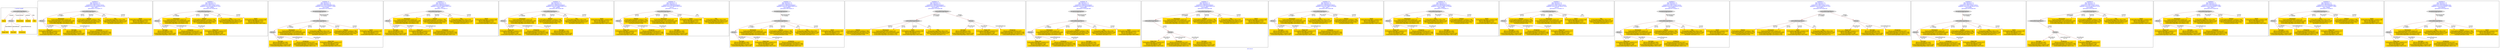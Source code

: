 digraph n0 {
fontcolor="blue"
remincross="true"
label="s01-cb.csv"
subgraph cluster_0 {
label="1-correct model"
n2[style="filled",color="white",fillcolor="lightgray",label="CulturalHeritageObject1"];
n3[shape="plaintext",style="filled",fillcolor="gold",label="Dated"];
n4[style="filled",color="white",fillcolor="lightgray",label="Person1"];
n5[shape="plaintext",style="filled",fillcolor="gold",label="Dimensions"];
n6[shape="plaintext",style="filled",fillcolor="gold",label="Medium"];
n7[shape="plaintext",style="filled",fillcolor="gold",label="Title"];
n8[shape="plaintext",style="filled",fillcolor="gold",label="Begin Date"];
n9[shape="plaintext",style="filled",fillcolor="gold",label="End Date"];
n10[shape="plaintext",style="filled",fillcolor="gold",label="Attribution"];
}
subgraph cluster_1 {
label="candidate 0\nlink coherence:1.0\nnode coherence:1.0\nconfidence:0.5061210301216524\nmapping score:0.6210879624215032\ncost:7.99977\n-precision:0.75-recall:0.75"
n12[style="filled",color="white",fillcolor="lightgray",label="CulturalHeritageObject1"];
n13[style="filled",color="white",fillcolor="lightgray",label="Person1"];
n14[shape="plaintext",style="filled",fillcolor="gold",label="Begin Date\n[CulturalHeritageObject,created,0.357]\n[Person,dateOfDeath,0.314]\n[Person,dateOfBirth,0.286]\n[CulturalHeritageObject,title,0.043]"];
n15[shape="plaintext",style="filled",fillcolor="gold",label="Dimensions\n[CulturalHeritageObject,extent,0.8]\n[CulturalHeritageObject,accessionNumber,0.088]\n[CulturalHeritageObject,description,0.062]\n[CulturalHeritageObject,provenance,0.05]"];
n16[shape="plaintext",style="filled",fillcolor="gold",label="End Date\n[Person,dateOfBirth,0.363]\n[Person,dateOfDeath,0.324]\n[CulturalHeritageObject,created,0.285]\n[CulturalHeritageObject,title,0.028]"];
n17[shape="plaintext",style="filled",fillcolor="gold",label="Medium\n[CulturalHeritageObject,medium,0.799]\n[CulturalHeritageObject,description,0.079]\n[Person,biographicalInformation,0.064]\n[Concept,prefLabel,0.058]"];
n18[shape="plaintext",style="filled",fillcolor="gold",label="Title\n[CulturalHeritageObject,title,0.334]\n[CulturalHeritageObject,description,0.328]\n[Person,biographicalInformation,0.227]\n[Document,classLink,0.112]"];
n19[shape="plaintext",style="filled",fillcolor="gold",label="Attribution\n[Person,nameOfThePerson,0.487]\n[CulturalHeritageObject,description,0.206]\n[CulturalHeritageObject,provenance,0.155]\n[CulturalHeritageObject,title,0.152]"];
n20[shape="plaintext",style="filled",fillcolor="gold",label="Dated\n[CulturalHeritageObject,created,0.446]\n[Person,dateOfDeath,0.251]\n[Person,dateOfBirth,0.241]\n[CulturalHeritageObject,title,0.062]"];
}
subgraph cluster_2 {
label="candidate 1\nlink coherence:1.0\nnode coherence:1.0\nconfidence:0.5061210301216524\nmapping score:0.6210879624215032\ncost:7.99999\n-precision:0.62-recall:0.62"
n22[style="filled",color="white",fillcolor="lightgray",label="CulturalHeritageObject1"];
n23[style="filled",color="white",fillcolor="lightgray",label="Person2"];
n24[shape="plaintext",style="filled",fillcolor="gold",label="Dimensions\n[CulturalHeritageObject,extent,0.8]\n[CulturalHeritageObject,accessionNumber,0.088]\n[CulturalHeritageObject,description,0.062]\n[CulturalHeritageObject,provenance,0.05]"];
n25[shape="plaintext",style="filled",fillcolor="gold",label="End Date\n[Person,dateOfBirth,0.363]\n[Person,dateOfDeath,0.324]\n[CulturalHeritageObject,created,0.285]\n[CulturalHeritageObject,title,0.028]"];
n26[shape="plaintext",style="filled",fillcolor="gold",label="Attribution\n[Person,nameOfThePerson,0.487]\n[CulturalHeritageObject,description,0.206]\n[CulturalHeritageObject,provenance,0.155]\n[CulturalHeritageObject,title,0.152]"];
n27[shape="plaintext",style="filled",fillcolor="gold",label="Medium\n[CulturalHeritageObject,medium,0.799]\n[CulturalHeritageObject,description,0.079]\n[Person,biographicalInformation,0.064]\n[Concept,prefLabel,0.058]"];
n28[shape="plaintext",style="filled",fillcolor="gold",label="Title\n[CulturalHeritageObject,title,0.334]\n[CulturalHeritageObject,description,0.328]\n[Person,biographicalInformation,0.227]\n[Document,classLink,0.112]"];
n29[shape="plaintext",style="filled",fillcolor="gold",label="Begin Date\n[CulturalHeritageObject,created,0.357]\n[Person,dateOfDeath,0.314]\n[Person,dateOfBirth,0.286]\n[CulturalHeritageObject,title,0.043]"];
n30[shape="plaintext",style="filled",fillcolor="gold",label="Dated\n[CulturalHeritageObject,created,0.446]\n[Person,dateOfDeath,0.251]\n[Person,dateOfBirth,0.241]\n[CulturalHeritageObject,title,0.062]"];
}
subgraph cluster_3 {
label="candidate 10\nlink coherence:1.0\nnode coherence:1.0\nconfidence:0.5052350649931028\nmapping score:0.6207926407119867\ncost:8.9998\n-precision:0.44-recall:0.5"
n32[style="filled",color="white",fillcolor="lightgray",label="CulturalHeritageObject1"];
n33[style="filled",color="white",fillcolor="lightgray",label="Person2"];
n34[style="filled",color="white",fillcolor="lightgray",label="EuropeanaAggregation1"];
n35[shape="plaintext",style="filled",fillcolor="gold",label="Dimensions\n[CulturalHeritageObject,extent,0.8]\n[CulturalHeritageObject,accessionNumber,0.088]\n[CulturalHeritageObject,description,0.062]\n[CulturalHeritageObject,provenance,0.05]"];
n36[shape="plaintext",style="filled",fillcolor="gold",label="End Date\n[Person,dateOfBirth,0.363]\n[Person,dateOfDeath,0.324]\n[CulturalHeritageObject,created,0.285]\n[CulturalHeritageObject,title,0.028]"];
n37[shape="plaintext",style="filled",fillcolor="gold",label="Attribution\n[Person,nameOfThePerson,0.487]\n[CulturalHeritageObject,description,0.206]\n[CulturalHeritageObject,provenance,0.155]\n[CulturalHeritageObject,title,0.152]"];
n38[shape="plaintext",style="filled",fillcolor="gold",label="Title\n[CulturalHeritageObject,title,0.334]\n[CulturalHeritageObject,description,0.328]\n[Person,biographicalInformation,0.227]\n[Document,classLink,0.112]"];
n39[shape="plaintext",style="filled",fillcolor="gold",label="Medium\n[CulturalHeritageObject,medium,0.799]\n[CulturalHeritageObject,description,0.079]\n[Person,biographicalInformation,0.064]\n[Concept,prefLabel,0.058]"];
n40[shape="plaintext",style="filled",fillcolor="gold",label="Begin Date\n[CulturalHeritageObject,created,0.357]\n[Person,dateOfDeath,0.314]\n[Person,dateOfBirth,0.286]\n[CulturalHeritageObject,title,0.043]"];
n41[shape="plaintext",style="filled",fillcolor="gold",label="Dated\n[CulturalHeritageObject,created,0.446]\n[Person,dateOfDeath,0.251]\n[Person,dateOfBirth,0.241]\n[CulturalHeritageObject,title,0.062]"];
}
subgraph cluster_4 {
label="candidate 11\nlink coherence:1.0\nnode coherence:1.0\nconfidence:0.496450450449447\nmapping score:0.6178644358641013\ncost:7.99977\n-precision:1.0-recall:1.0"
n43[style="filled",color="white",fillcolor="lightgray",label="CulturalHeritageObject1"];
n44[style="filled",color="white",fillcolor="lightgray",label="Person1"];
n45[shape="plaintext",style="filled",fillcolor="gold",label="Dimensions\n[CulturalHeritageObject,extent,0.8]\n[CulturalHeritageObject,accessionNumber,0.088]\n[CulturalHeritageObject,description,0.062]\n[CulturalHeritageObject,provenance,0.05]"];
n46[shape="plaintext",style="filled",fillcolor="gold",label="End Date\n[Person,dateOfBirth,0.363]\n[Person,dateOfDeath,0.324]\n[CulturalHeritageObject,created,0.285]\n[CulturalHeritageObject,title,0.028]"];
n47[shape="plaintext",style="filled",fillcolor="gold",label="Begin Date\n[CulturalHeritageObject,created,0.357]\n[Person,dateOfDeath,0.314]\n[Person,dateOfBirth,0.286]\n[CulturalHeritageObject,title,0.043]"];
n48[shape="plaintext",style="filled",fillcolor="gold",label="Medium\n[CulturalHeritageObject,medium,0.799]\n[CulturalHeritageObject,description,0.079]\n[Person,biographicalInformation,0.064]\n[Concept,prefLabel,0.058]"];
n49[shape="plaintext",style="filled",fillcolor="gold",label="Title\n[CulturalHeritageObject,title,0.334]\n[CulturalHeritageObject,description,0.328]\n[Person,biographicalInformation,0.227]\n[Document,classLink,0.112]"];
n50[shape="plaintext",style="filled",fillcolor="gold",label="Attribution\n[Person,nameOfThePerson,0.487]\n[CulturalHeritageObject,description,0.206]\n[CulturalHeritageObject,provenance,0.155]\n[CulturalHeritageObject,title,0.152]"];
n51[shape="plaintext",style="filled",fillcolor="gold",label="Dated\n[CulturalHeritageObject,created,0.446]\n[Person,dateOfDeath,0.251]\n[Person,dateOfBirth,0.241]\n[CulturalHeritageObject,title,0.062]"];
}
subgraph cluster_5 {
label="candidate 12\nlink coherence:1.0\nnode coherence:1.0\nconfidence:0.496450450449447\nmapping score:0.6178644358641013\ncost:7.99999\n-precision:0.88-recall:0.88"
n53[style="filled",color="white",fillcolor="lightgray",label="CulturalHeritageObject1"];
n54[style="filled",color="white",fillcolor="lightgray",label="Person2"];
n55[shape="plaintext",style="filled",fillcolor="gold",label="Begin Date\n[CulturalHeritageObject,created,0.357]\n[Person,dateOfDeath,0.314]\n[Person,dateOfBirth,0.286]\n[CulturalHeritageObject,title,0.043]"];
n56[shape="plaintext",style="filled",fillcolor="gold",label="Dimensions\n[CulturalHeritageObject,extent,0.8]\n[CulturalHeritageObject,accessionNumber,0.088]\n[CulturalHeritageObject,description,0.062]\n[CulturalHeritageObject,provenance,0.05]"];
n57[shape="plaintext",style="filled",fillcolor="gold",label="Attribution\n[Person,nameOfThePerson,0.487]\n[CulturalHeritageObject,description,0.206]\n[CulturalHeritageObject,provenance,0.155]\n[CulturalHeritageObject,title,0.152]"];
n58[shape="plaintext",style="filled",fillcolor="gold",label="Medium\n[CulturalHeritageObject,medium,0.799]\n[CulturalHeritageObject,description,0.079]\n[Person,biographicalInformation,0.064]\n[Concept,prefLabel,0.058]"];
n59[shape="plaintext",style="filled",fillcolor="gold",label="Title\n[CulturalHeritageObject,title,0.334]\n[CulturalHeritageObject,description,0.328]\n[Person,biographicalInformation,0.227]\n[Document,classLink,0.112]"];
n60[shape="plaintext",style="filled",fillcolor="gold",label="End Date\n[Person,dateOfBirth,0.363]\n[Person,dateOfDeath,0.324]\n[CulturalHeritageObject,created,0.285]\n[CulturalHeritageObject,title,0.028]"];
n61[shape="plaintext",style="filled",fillcolor="gold",label="Dated\n[CulturalHeritageObject,created,0.446]\n[Person,dateOfDeath,0.251]\n[Person,dateOfBirth,0.241]\n[CulturalHeritageObject,title,0.062]"];
}
subgraph cluster_6 {
label="candidate 13\nlink coherence:1.0\nnode coherence:1.0\nconfidence:0.496450450449447\nmapping score:0.6178644358641013\ncost:8.0\n-precision:1.0-recall:1.0"
n63[style="filled",color="white",fillcolor="lightgray",label="CulturalHeritageObject2"];
n64[style="filled",color="white",fillcolor="lightgray",label="Person2"];
n65[shape="plaintext",style="filled",fillcolor="gold",label="Begin Date\n[CulturalHeritageObject,created,0.357]\n[Person,dateOfDeath,0.314]\n[Person,dateOfBirth,0.286]\n[CulturalHeritageObject,title,0.043]"];
n66[shape="plaintext",style="filled",fillcolor="gold",label="Medium\n[CulturalHeritageObject,medium,0.799]\n[CulturalHeritageObject,description,0.079]\n[Person,biographicalInformation,0.064]\n[Concept,prefLabel,0.058]"];
n67[shape="plaintext",style="filled",fillcolor="gold",label="Dimensions\n[CulturalHeritageObject,extent,0.8]\n[CulturalHeritageObject,accessionNumber,0.088]\n[CulturalHeritageObject,description,0.062]\n[CulturalHeritageObject,provenance,0.05]"];
n68[shape="plaintext",style="filled",fillcolor="gold",label="Dated\n[CulturalHeritageObject,created,0.446]\n[Person,dateOfDeath,0.251]\n[Person,dateOfBirth,0.241]\n[CulturalHeritageObject,title,0.062]"];
n69[shape="plaintext",style="filled",fillcolor="gold",label="Attribution\n[Person,nameOfThePerson,0.487]\n[CulturalHeritageObject,description,0.206]\n[CulturalHeritageObject,provenance,0.155]\n[CulturalHeritageObject,title,0.152]"];
n70[shape="plaintext",style="filled",fillcolor="gold",label="End Date\n[Person,dateOfBirth,0.363]\n[Person,dateOfDeath,0.324]\n[CulturalHeritageObject,created,0.285]\n[CulturalHeritageObject,title,0.028]"];
n71[shape="plaintext",style="filled",fillcolor="gold",label="Title\n[CulturalHeritageObject,title,0.334]\n[CulturalHeritageObject,description,0.328]\n[Person,biographicalInformation,0.227]\n[Document,classLink,0.112]"];
}
subgraph cluster_7 {
label="candidate 14\nlink coherence:1.0\nnode coherence:1.0\nconfidence:0.496450450449447\nmapping score:0.6178644358641013\ncost:8.99958\n-precision:0.89-recall:1.0"
n73[style="filled",color="white",fillcolor="lightgray",label="CulturalHeritageObject1"];
n74[style="filled",color="white",fillcolor="lightgray",label="Person1"];
n75[style="filled",color="white",fillcolor="lightgray",label="EuropeanaAggregation1"];
n76[shape="plaintext",style="filled",fillcolor="gold",label="Dimensions\n[CulturalHeritageObject,extent,0.8]\n[CulturalHeritageObject,accessionNumber,0.088]\n[CulturalHeritageObject,description,0.062]\n[CulturalHeritageObject,provenance,0.05]"];
n77[shape="plaintext",style="filled",fillcolor="gold",label="End Date\n[Person,dateOfBirth,0.363]\n[Person,dateOfDeath,0.324]\n[CulturalHeritageObject,created,0.285]\n[CulturalHeritageObject,title,0.028]"];
n78[shape="plaintext",style="filled",fillcolor="gold",label="Begin Date\n[CulturalHeritageObject,created,0.357]\n[Person,dateOfDeath,0.314]\n[Person,dateOfBirth,0.286]\n[CulturalHeritageObject,title,0.043]"];
n79[shape="plaintext",style="filled",fillcolor="gold",label="Medium\n[CulturalHeritageObject,medium,0.799]\n[CulturalHeritageObject,description,0.079]\n[Person,biographicalInformation,0.064]\n[Concept,prefLabel,0.058]"];
n80[shape="plaintext",style="filled",fillcolor="gold",label="Title\n[CulturalHeritageObject,title,0.334]\n[CulturalHeritageObject,description,0.328]\n[Person,biographicalInformation,0.227]\n[Document,classLink,0.112]"];
n81[shape="plaintext",style="filled",fillcolor="gold",label="Attribution\n[Person,nameOfThePerson,0.487]\n[CulturalHeritageObject,description,0.206]\n[CulturalHeritageObject,provenance,0.155]\n[CulturalHeritageObject,title,0.152]"];
n82[shape="plaintext",style="filled",fillcolor="gold",label="Dated\n[CulturalHeritageObject,created,0.446]\n[Person,dateOfDeath,0.251]\n[Person,dateOfBirth,0.241]\n[CulturalHeritageObject,title,0.062]"];
}
subgraph cluster_8 {
label="candidate 15\nlink coherence:1.0\nnode coherence:1.0\nconfidence:0.496450450449447\nmapping score:0.6178644358641013\ncost:8.99974\n-precision:0.78-recall:0.88"
n84[style="filled",color="white",fillcolor="lightgray",label="CulturalHeritageObject1"];
n85[style="filled",color="white",fillcolor="lightgray",label="CulturalHeritageObject2"];
n86[style="filled",color="white",fillcolor="lightgray",label="Person1"];
n87[shape="plaintext",style="filled",fillcolor="gold",label="Medium\n[CulturalHeritageObject,medium,0.799]\n[CulturalHeritageObject,description,0.079]\n[Person,biographicalInformation,0.064]\n[Concept,prefLabel,0.058]"];
n88[shape="plaintext",style="filled",fillcolor="gold",label="Dimensions\n[CulturalHeritageObject,extent,0.8]\n[CulturalHeritageObject,accessionNumber,0.088]\n[CulturalHeritageObject,description,0.062]\n[CulturalHeritageObject,provenance,0.05]"];
n89[shape="plaintext",style="filled",fillcolor="gold",label="End Date\n[Person,dateOfBirth,0.363]\n[Person,dateOfDeath,0.324]\n[CulturalHeritageObject,created,0.285]\n[CulturalHeritageObject,title,0.028]"];
n90[shape="plaintext",style="filled",fillcolor="gold",label="Begin Date\n[CulturalHeritageObject,created,0.357]\n[Person,dateOfDeath,0.314]\n[Person,dateOfBirth,0.286]\n[CulturalHeritageObject,title,0.043]"];
n91[shape="plaintext",style="filled",fillcolor="gold",label="Dated\n[CulturalHeritageObject,created,0.446]\n[Person,dateOfDeath,0.251]\n[Person,dateOfBirth,0.241]\n[CulturalHeritageObject,title,0.062]"];
n92[shape="plaintext",style="filled",fillcolor="gold",label="Attribution\n[Person,nameOfThePerson,0.487]\n[CulturalHeritageObject,description,0.206]\n[CulturalHeritageObject,provenance,0.155]\n[CulturalHeritageObject,title,0.152]"];
n93[shape="plaintext",style="filled",fillcolor="gold",label="Title\n[CulturalHeritageObject,title,0.334]\n[CulturalHeritageObject,description,0.328]\n[Person,biographicalInformation,0.227]\n[Document,classLink,0.112]"];
}
subgraph cluster_9 {
label="candidate 16\nlink coherence:1.0\nnode coherence:1.0\nconfidence:0.496450450449447\nmapping score:0.6178644358641013\ncost:8.9998\n-precision:0.78-recall:0.88"
n95[style="filled",color="white",fillcolor="lightgray",label="CulturalHeritageObject1"];
n96[style="filled",color="white",fillcolor="lightgray",label="Person2"];
n97[style="filled",color="white",fillcolor="lightgray",label="EuropeanaAggregation1"];
n98[shape="plaintext",style="filled",fillcolor="gold",label="Begin Date\n[CulturalHeritageObject,created,0.357]\n[Person,dateOfDeath,0.314]\n[Person,dateOfBirth,0.286]\n[CulturalHeritageObject,title,0.043]"];
n99[shape="plaintext",style="filled",fillcolor="gold",label="Dimensions\n[CulturalHeritageObject,extent,0.8]\n[CulturalHeritageObject,accessionNumber,0.088]\n[CulturalHeritageObject,description,0.062]\n[CulturalHeritageObject,provenance,0.05]"];
n100[shape="plaintext",style="filled",fillcolor="gold",label="Attribution\n[Person,nameOfThePerson,0.487]\n[CulturalHeritageObject,description,0.206]\n[CulturalHeritageObject,provenance,0.155]\n[CulturalHeritageObject,title,0.152]"];
n101[shape="plaintext",style="filled",fillcolor="gold",label="Medium\n[CulturalHeritageObject,medium,0.799]\n[CulturalHeritageObject,description,0.079]\n[Person,biographicalInformation,0.064]\n[Concept,prefLabel,0.058]"];
n102[shape="plaintext",style="filled",fillcolor="gold",label="Title\n[CulturalHeritageObject,title,0.334]\n[CulturalHeritageObject,description,0.328]\n[Person,biographicalInformation,0.227]\n[Document,classLink,0.112]"];
n103[shape="plaintext",style="filled",fillcolor="gold",label="End Date\n[Person,dateOfBirth,0.363]\n[Person,dateOfDeath,0.324]\n[CulturalHeritageObject,created,0.285]\n[CulturalHeritageObject,title,0.028]"];
n104[shape="plaintext",style="filled",fillcolor="gold",label="Dated\n[CulturalHeritageObject,created,0.446]\n[Person,dateOfDeath,0.251]\n[Person,dateOfBirth,0.241]\n[CulturalHeritageObject,title,0.062]"];
}
subgraph cluster_10 {
label="candidate 17\nlink coherence:1.0\nnode coherence:1.0\nconfidence:0.496450450449447\nmapping score:0.6178644358641013\ncost:8.99997\n-precision:0.78-recall:0.88"
n106[style="filled",color="white",fillcolor="lightgray",label="CulturalHeritageObject1"];
n107[style="filled",color="white",fillcolor="lightgray",label="CulturalHeritageObject2"];
n108[style="filled",color="white",fillcolor="lightgray",label="Person2"];
n109[shape="plaintext",style="filled",fillcolor="gold",label="Begin Date\n[CulturalHeritageObject,created,0.357]\n[Person,dateOfDeath,0.314]\n[Person,dateOfBirth,0.286]\n[CulturalHeritageObject,title,0.043]"];
n110[shape="plaintext",style="filled",fillcolor="gold",label="Dimensions\n[CulturalHeritageObject,extent,0.8]\n[CulturalHeritageObject,accessionNumber,0.088]\n[CulturalHeritageObject,description,0.062]\n[CulturalHeritageObject,provenance,0.05]"];
n111[shape="plaintext",style="filled",fillcolor="gold",label="Attribution\n[Person,nameOfThePerson,0.487]\n[CulturalHeritageObject,description,0.206]\n[CulturalHeritageObject,provenance,0.155]\n[CulturalHeritageObject,title,0.152]"];
n112[shape="plaintext",style="filled",fillcolor="gold",label="Medium\n[CulturalHeritageObject,medium,0.799]\n[CulturalHeritageObject,description,0.079]\n[Person,biographicalInformation,0.064]\n[Concept,prefLabel,0.058]"];
n113[shape="plaintext",style="filled",fillcolor="gold",label="Title\n[CulturalHeritageObject,title,0.334]\n[CulturalHeritageObject,description,0.328]\n[Person,biographicalInformation,0.227]\n[Document,classLink,0.112]"];
n114[shape="plaintext",style="filled",fillcolor="gold",label="End Date\n[Person,dateOfBirth,0.363]\n[Person,dateOfDeath,0.324]\n[CulturalHeritageObject,created,0.285]\n[CulturalHeritageObject,title,0.028]"];
n115[shape="plaintext",style="filled",fillcolor="gold",label="Dated\n[CulturalHeritageObject,created,0.446]\n[Person,dateOfDeath,0.251]\n[Person,dateOfBirth,0.241]\n[CulturalHeritageObject,title,0.062]"];
}
subgraph cluster_11 {
label="candidate 18\nlink coherence:1.0\nnode coherence:1.0\nconfidence:0.4955644853208973\nmapping score:0.6175691141545848\ncost:7.99977\n-precision:0.88-recall:0.88"
n117[style="filled",color="white",fillcolor="lightgray",label="CulturalHeritageObject1"];
n118[style="filled",color="white",fillcolor="lightgray",label="Person1"];
n119[shape="plaintext",style="filled",fillcolor="gold",label="Dimensions\n[CulturalHeritageObject,extent,0.8]\n[CulturalHeritageObject,accessionNumber,0.088]\n[CulturalHeritageObject,description,0.062]\n[CulturalHeritageObject,provenance,0.05]"];
n120[shape="plaintext",style="filled",fillcolor="gold",label="End Date\n[Person,dateOfBirth,0.363]\n[Person,dateOfDeath,0.324]\n[CulturalHeritageObject,created,0.285]\n[CulturalHeritageObject,title,0.028]"];
n121[shape="plaintext",style="filled",fillcolor="gold",label="Begin Date\n[CulturalHeritageObject,created,0.357]\n[Person,dateOfDeath,0.314]\n[Person,dateOfBirth,0.286]\n[CulturalHeritageObject,title,0.043]"];
n122[shape="plaintext",style="filled",fillcolor="gold",label="Title\n[CulturalHeritageObject,title,0.334]\n[CulturalHeritageObject,description,0.328]\n[Person,biographicalInformation,0.227]\n[Document,classLink,0.112]"];
n123[shape="plaintext",style="filled",fillcolor="gold",label="Medium\n[CulturalHeritageObject,medium,0.799]\n[CulturalHeritageObject,description,0.079]\n[Person,biographicalInformation,0.064]\n[Concept,prefLabel,0.058]"];
n124[shape="plaintext",style="filled",fillcolor="gold",label="Attribution\n[Person,nameOfThePerson,0.487]\n[CulturalHeritageObject,description,0.206]\n[CulturalHeritageObject,provenance,0.155]\n[CulturalHeritageObject,title,0.152]"];
n125[shape="plaintext",style="filled",fillcolor="gold",label="Dated\n[CulturalHeritageObject,created,0.446]\n[Person,dateOfDeath,0.251]\n[Person,dateOfBirth,0.241]\n[CulturalHeritageObject,title,0.062]"];
}
subgraph cluster_12 {
label="candidate 19\nlink coherence:1.0\nnode coherence:1.0\nconfidence:0.4955644853208973\nmapping score:0.6175691141545848\ncost:7.99999\n-precision:0.75-recall:0.75"
n127[style="filled",color="white",fillcolor="lightgray",label="CulturalHeritageObject1"];
n128[style="filled",color="white",fillcolor="lightgray",label="Person2"];
n129[shape="plaintext",style="filled",fillcolor="gold",label="Begin Date\n[CulturalHeritageObject,created,0.357]\n[Person,dateOfDeath,0.314]\n[Person,dateOfBirth,0.286]\n[CulturalHeritageObject,title,0.043]"];
n130[shape="plaintext",style="filled",fillcolor="gold",label="Dimensions\n[CulturalHeritageObject,extent,0.8]\n[CulturalHeritageObject,accessionNumber,0.088]\n[CulturalHeritageObject,description,0.062]\n[CulturalHeritageObject,provenance,0.05]"];
n131[shape="plaintext",style="filled",fillcolor="gold",label="Attribution\n[Person,nameOfThePerson,0.487]\n[CulturalHeritageObject,description,0.206]\n[CulturalHeritageObject,provenance,0.155]\n[CulturalHeritageObject,title,0.152]"];
n132[shape="plaintext",style="filled",fillcolor="gold",label="Title\n[CulturalHeritageObject,title,0.334]\n[CulturalHeritageObject,description,0.328]\n[Person,biographicalInformation,0.227]\n[Document,classLink,0.112]"];
n133[shape="plaintext",style="filled",fillcolor="gold",label="Medium\n[CulturalHeritageObject,medium,0.799]\n[CulturalHeritageObject,description,0.079]\n[Person,biographicalInformation,0.064]\n[Concept,prefLabel,0.058]"];
n134[shape="plaintext",style="filled",fillcolor="gold",label="End Date\n[Person,dateOfBirth,0.363]\n[Person,dateOfDeath,0.324]\n[CulturalHeritageObject,created,0.285]\n[CulturalHeritageObject,title,0.028]"];
n135[shape="plaintext",style="filled",fillcolor="gold",label="Dated\n[CulturalHeritageObject,created,0.446]\n[Person,dateOfDeath,0.251]\n[Person,dateOfBirth,0.241]\n[CulturalHeritageObject,title,0.062]"];
}
subgraph cluster_13 {
label="candidate 2\nlink coherence:1.0\nnode coherence:1.0\nconfidence:0.5061210301216524\nmapping score:0.6210879624215032\ncost:8.0\n-precision:0.75-recall:0.75"
n137[style="filled",color="white",fillcolor="lightgray",label="CulturalHeritageObject2"];
n138[style="filled",color="white",fillcolor="lightgray",label="Person2"];
n139[shape="plaintext",style="filled",fillcolor="gold",label="Medium\n[CulturalHeritageObject,medium,0.799]\n[CulturalHeritageObject,description,0.079]\n[Person,biographicalInformation,0.064]\n[Concept,prefLabel,0.058]"];
n140[shape="plaintext",style="filled",fillcolor="gold",label="Dimensions\n[CulturalHeritageObject,extent,0.8]\n[CulturalHeritageObject,accessionNumber,0.088]\n[CulturalHeritageObject,description,0.062]\n[CulturalHeritageObject,provenance,0.05]"];
n141[shape="plaintext",style="filled",fillcolor="gold",label="End Date\n[Person,dateOfBirth,0.363]\n[Person,dateOfDeath,0.324]\n[CulturalHeritageObject,created,0.285]\n[CulturalHeritageObject,title,0.028]"];
n142[shape="plaintext",style="filled",fillcolor="gold",label="Dated\n[CulturalHeritageObject,created,0.446]\n[Person,dateOfDeath,0.251]\n[Person,dateOfBirth,0.241]\n[CulturalHeritageObject,title,0.062]"];
n143[shape="plaintext",style="filled",fillcolor="gold",label="Attribution\n[Person,nameOfThePerson,0.487]\n[CulturalHeritageObject,description,0.206]\n[CulturalHeritageObject,provenance,0.155]\n[CulturalHeritageObject,title,0.152]"];
n144[shape="plaintext",style="filled",fillcolor="gold",label="Begin Date\n[CulturalHeritageObject,created,0.357]\n[Person,dateOfDeath,0.314]\n[Person,dateOfBirth,0.286]\n[CulturalHeritageObject,title,0.043]"];
n145[shape="plaintext",style="filled",fillcolor="gold",label="Title\n[CulturalHeritageObject,title,0.334]\n[CulturalHeritageObject,description,0.328]\n[Person,biographicalInformation,0.227]\n[Document,classLink,0.112]"];
}
subgraph cluster_14 {
label="candidate 3\nlink coherence:1.0\nnode coherence:1.0\nconfidence:0.5061210301216524\nmapping score:0.6210879624215032\ncost:8.99958\n-precision:0.67-recall:0.75"
n147[style="filled",color="white",fillcolor="lightgray",label="CulturalHeritageObject1"];
n148[style="filled",color="white",fillcolor="lightgray",label="Person1"];
n149[style="filled",color="white",fillcolor="lightgray",label="EuropeanaAggregation1"];
n150[shape="plaintext",style="filled",fillcolor="gold",label="Begin Date\n[CulturalHeritageObject,created,0.357]\n[Person,dateOfDeath,0.314]\n[Person,dateOfBirth,0.286]\n[CulturalHeritageObject,title,0.043]"];
n151[shape="plaintext",style="filled",fillcolor="gold",label="Dimensions\n[CulturalHeritageObject,extent,0.8]\n[CulturalHeritageObject,accessionNumber,0.088]\n[CulturalHeritageObject,description,0.062]\n[CulturalHeritageObject,provenance,0.05]"];
n152[shape="plaintext",style="filled",fillcolor="gold",label="End Date\n[Person,dateOfBirth,0.363]\n[Person,dateOfDeath,0.324]\n[CulturalHeritageObject,created,0.285]\n[CulturalHeritageObject,title,0.028]"];
n153[shape="plaintext",style="filled",fillcolor="gold",label="Medium\n[CulturalHeritageObject,medium,0.799]\n[CulturalHeritageObject,description,0.079]\n[Person,biographicalInformation,0.064]\n[Concept,prefLabel,0.058]"];
n154[shape="plaintext",style="filled",fillcolor="gold",label="Title\n[CulturalHeritageObject,title,0.334]\n[CulturalHeritageObject,description,0.328]\n[Person,biographicalInformation,0.227]\n[Document,classLink,0.112]"];
n155[shape="plaintext",style="filled",fillcolor="gold",label="Attribution\n[Person,nameOfThePerson,0.487]\n[CulturalHeritageObject,description,0.206]\n[CulturalHeritageObject,provenance,0.155]\n[CulturalHeritageObject,title,0.152]"];
n156[shape="plaintext",style="filled",fillcolor="gold",label="Dated\n[CulturalHeritageObject,created,0.446]\n[Person,dateOfDeath,0.251]\n[Person,dateOfBirth,0.241]\n[CulturalHeritageObject,title,0.062]"];
}
subgraph cluster_15 {
label="candidate 4\nlink coherence:1.0\nnode coherence:1.0\nconfidence:0.5061210301216524\nmapping score:0.6210879624215032\ncost:8.99974\n-precision:0.56-recall:0.62"
n158[style="filled",color="white",fillcolor="lightgray",label="CulturalHeritageObject1"];
n159[style="filled",color="white",fillcolor="lightgray",label="CulturalHeritageObject2"];
n160[style="filled",color="white",fillcolor="lightgray",label="Person1"];
n161[shape="plaintext",style="filled",fillcolor="gold",label="Begin Date\n[CulturalHeritageObject,created,0.357]\n[Person,dateOfDeath,0.314]\n[Person,dateOfBirth,0.286]\n[CulturalHeritageObject,title,0.043]"];
n162[shape="plaintext",style="filled",fillcolor="gold",label="Medium\n[CulturalHeritageObject,medium,0.799]\n[CulturalHeritageObject,description,0.079]\n[Person,biographicalInformation,0.064]\n[Concept,prefLabel,0.058]"];
n163[shape="plaintext",style="filled",fillcolor="gold",label="Dimensions\n[CulturalHeritageObject,extent,0.8]\n[CulturalHeritageObject,accessionNumber,0.088]\n[CulturalHeritageObject,description,0.062]\n[CulturalHeritageObject,provenance,0.05]"];
n164[shape="plaintext",style="filled",fillcolor="gold",label="Dated\n[CulturalHeritageObject,created,0.446]\n[Person,dateOfDeath,0.251]\n[Person,dateOfBirth,0.241]\n[CulturalHeritageObject,title,0.062]"];
n165[shape="plaintext",style="filled",fillcolor="gold",label="End Date\n[Person,dateOfBirth,0.363]\n[Person,dateOfDeath,0.324]\n[CulturalHeritageObject,created,0.285]\n[CulturalHeritageObject,title,0.028]"];
n166[shape="plaintext",style="filled",fillcolor="gold",label="Attribution\n[Person,nameOfThePerson,0.487]\n[CulturalHeritageObject,description,0.206]\n[CulturalHeritageObject,provenance,0.155]\n[CulturalHeritageObject,title,0.152]"];
n167[shape="plaintext",style="filled",fillcolor="gold",label="Title\n[CulturalHeritageObject,title,0.334]\n[CulturalHeritageObject,description,0.328]\n[Person,biographicalInformation,0.227]\n[Document,classLink,0.112]"];
}
subgraph cluster_16 {
label="candidate 5\nlink coherence:1.0\nnode coherence:1.0\nconfidence:0.5061210301216524\nmapping score:0.6210879624215032\ncost:8.9998\n-precision:0.56-recall:0.62"
n169[style="filled",color="white",fillcolor="lightgray",label="CulturalHeritageObject1"];
n170[style="filled",color="white",fillcolor="lightgray",label="Person2"];
n171[style="filled",color="white",fillcolor="lightgray",label="EuropeanaAggregation1"];
n172[shape="plaintext",style="filled",fillcolor="gold",label="Dimensions\n[CulturalHeritageObject,extent,0.8]\n[CulturalHeritageObject,accessionNumber,0.088]\n[CulturalHeritageObject,description,0.062]\n[CulturalHeritageObject,provenance,0.05]"];
n173[shape="plaintext",style="filled",fillcolor="gold",label="End Date\n[Person,dateOfBirth,0.363]\n[Person,dateOfDeath,0.324]\n[CulturalHeritageObject,created,0.285]\n[CulturalHeritageObject,title,0.028]"];
n174[shape="plaintext",style="filled",fillcolor="gold",label="Attribution\n[Person,nameOfThePerson,0.487]\n[CulturalHeritageObject,description,0.206]\n[CulturalHeritageObject,provenance,0.155]\n[CulturalHeritageObject,title,0.152]"];
n175[shape="plaintext",style="filled",fillcolor="gold",label="Medium\n[CulturalHeritageObject,medium,0.799]\n[CulturalHeritageObject,description,0.079]\n[Person,biographicalInformation,0.064]\n[Concept,prefLabel,0.058]"];
n176[shape="plaintext",style="filled",fillcolor="gold",label="Title\n[CulturalHeritageObject,title,0.334]\n[CulturalHeritageObject,description,0.328]\n[Person,biographicalInformation,0.227]\n[Document,classLink,0.112]"];
n177[shape="plaintext",style="filled",fillcolor="gold",label="Begin Date\n[CulturalHeritageObject,created,0.357]\n[Person,dateOfDeath,0.314]\n[Person,dateOfBirth,0.286]\n[CulturalHeritageObject,title,0.043]"];
n178[shape="plaintext",style="filled",fillcolor="gold",label="Dated\n[CulturalHeritageObject,created,0.446]\n[Person,dateOfDeath,0.251]\n[Person,dateOfBirth,0.241]\n[CulturalHeritageObject,title,0.062]"];
}
subgraph cluster_17 {
label="candidate 6\nlink coherence:1.0\nnode coherence:1.0\nconfidence:0.5061210301216524\nmapping score:0.6210879624215032\ncost:8.99997\n-precision:0.56-recall:0.62"
n180[style="filled",color="white",fillcolor="lightgray",label="CulturalHeritageObject1"];
n181[style="filled",color="white",fillcolor="lightgray",label="CulturalHeritageObject2"];
n182[style="filled",color="white",fillcolor="lightgray",label="Person2"];
n183[shape="plaintext",style="filled",fillcolor="gold",label="Dimensions\n[CulturalHeritageObject,extent,0.8]\n[CulturalHeritageObject,accessionNumber,0.088]\n[CulturalHeritageObject,description,0.062]\n[CulturalHeritageObject,provenance,0.05]"];
n184[shape="plaintext",style="filled",fillcolor="gold",label="End Date\n[Person,dateOfBirth,0.363]\n[Person,dateOfDeath,0.324]\n[CulturalHeritageObject,created,0.285]\n[CulturalHeritageObject,title,0.028]"];
n185[shape="plaintext",style="filled",fillcolor="gold",label="Attribution\n[Person,nameOfThePerson,0.487]\n[CulturalHeritageObject,description,0.206]\n[CulturalHeritageObject,provenance,0.155]\n[CulturalHeritageObject,title,0.152]"];
n186[shape="plaintext",style="filled",fillcolor="gold",label="Medium\n[CulturalHeritageObject,medium,0.799]\n[CulturalHeritageObject,description,0.079]\n[Person,biographicalInformation,0.064]\n[Concept,prefLabel,0.058]"];
n187[shape="plaintext",style="filled",fillcolor="gold",label="Title\n[CulturalHeritageObject,title,0.334]\n[CulturalHeritageObject,description,0.328]\n[Person,biographicalInformation,0.227]\n[Document,classLink,0.112]"];
n188[shape="plaintext",style="filled",fillcolor="gold",label="Begin Date\n[CulturalHeritageObject,created,0.357]\n[Person,dateOfDeath,0.314]\n[Person,dateOfBirth,0.286]\n[CulturalHeritageObject,title,0.043]"];
n189[shape="plaintext",style="filled",fillcolor="gold",label="Dated\n[CulturalHeritageObject,created,0.446]\n[Person,dateOfDeath,0.251]\n[Person,dateOfBirth,0.241]\n[CulturalHeritageObject,title,0.062]"];
}
subgraph cluster_18 {
label="candidate 7\nlink coherence:1.0\nnode coherence:1.0\nconfidence:0.5052350649931028\nmapping score:0.6207926407119867\ncost:7.99977\n-precision:0.62-recall:0.62"
n191[style="filled",color="white",fillcolor="lightgray",label="CulturalHeritageObject1"];
n192[style="filled",color="white",fillcolor="lightgray",label="Person1"];
n193[shape="plaintext",style="filled",fillcolor="gold",label="Begin Date\n[CulturalHeritageObject,created,0.357]\n[Person,dateOfDeath,0.314]\n[Person,dateOfBirth,0.286]\n[CulturalHeritageObject,title,0.043]"];
n194[shape="plaintext",style="filled",fillcolor="gold",label="Dimensions\n[CulturalHeritageObject,extent,0.8]\n[CulturalHeritageObject,accessionNumber,0.088]\n[CulturalHeritageObject,description,0.062]\n[CulturalHeritageObject,provenance,0.05]"];
n195[shape="plaintext",style="filled",fillcolor="gold",label="End Date\n[Person,dateOfBirth,0.363]\n[Person,dateOfDeath,0.324]\n[CulturalHeritageObject,created,0.285]\n[CulturalHeritageObject,title,0.028]"];
n196[shape="plaintext",style="filled",fillcolor="gold",label="Title\n[CulturalHeritageObject,title,0.334]\n[CulturalHeritageObject,description,0.328]\n[Person,biographicalInformation,0.227]\n[Document,classLink,0.112]"];
n197[shape="plaintext",style="filled",fillcolor="gold",label="Medium\n[CulturalHeritageObject,medium,0.799]\n[CulturalHeritageObject,description,0.079]\n[Person,biographicalInformation,0.064]\n[Concept,prefLabel,0.058]"];
n198[shape="plaintext",style="filled",fillcolor="gold",label="Attribution\n[Person,nameOfThePerson,0.487]\n[CulturalHeritageObject,description,0.206]\n[CulturalHeritageObject,provenance,0.155]\n[CulturalHeritageObject,title,0.152]"];
n199[shape="plaintext",style="filled",fillcolor="gold",label="Dated\n[CulturalHeritageObject,created,0.446]\n[Person,dateOfDeath,0.251]\n[Person,dateOfBirth,0.241]\n[CulturalHeritageObject,title,0.062]"];
}
subgraph cluster_19 {
label="candidate 8\nlink coherence:1.0\nnode coherence:1.0\nconfidence:0.5052350649931028\nmapping score:0.6207926407119867\ncost:7.99999\n-precision:0.5-recall:0.5"
n201[style="filled",color="white",fillcolor="lightgray",label="CulturalHeritageObject1"];
n202[style="filled",color="white",fillcolor="lightgray",label="Person2"];
n203[shape="plaintext",style="filled",fillcolor="gold",label="Dimensions\n[CulturalHeritageObject,extent,0.8]\n[CulturalHeritageObject,accessionNumber,0.088]\n[CulturalHeritageObject,description,0.062]\n[CulturalHeritageObject,provenance,0.05]"];
n204[shape="plaintext",style="filled",fillcolor="gold",label="End Date\n[Person,dateOfBirth,0.363]\n[Person,dateOfDeath,0.324]\n[CulturalHeritageObject,created,0.285]\n[CulturalHeritageObject,title,0.028]"];
n205[shape="plaintext",style="filled",fillcolor="gold",label="Attribution\n[Person,nameOfThePerson,0.487]\n[CulturalHeritageObject,description,0.206]\n[CulturalHeritageObject,provenance,0.155]\n[CulturalHeritageObject,title,0.152]"];
n206[shape="plaintext",style="filled",fillcolor="gold",label="Title\n[CulturalHeritageObject,title,0.334]\n[CulturalHeritageObject,description,0.328]\n[Person,biographicalInformation,0.227]\n[Document,classLink,0.112]"];
n207[shape="plaintext",style="filled",fillcolor="gold",label="Medium\n[CulturalHeritageObject,medium,0.799]\n[CulturalHeritageObject,description,0.079]\n[Person,biographicalInformation,0.064]\n[Concept,prefLabel,0.058]"];
n208[shape="plaintext",style="filled",fillcolor="gold",label="Begin Date\n[CulturalHeritageObject,created,0.357]\n[Person,dateOfDeath,0.314]\n[Person,dateOfBirth,0.286]\n[CulturalHeritageObject,title,0.043]"];
n209[shape="plaintext",style="filled",fillcolor="gold",label="Dated\n[CulturalHeritageObject,created,0.446]\n[Person,dateOfDeath,0.251]\n[Person,dateOfBirth,0.241]\n[CulturalHeritageObject,title,0.062]"];
}
subgraph cluster_20 {
label="candidate 9\nlink coherence:1.0\nnode coherence:1.0\nconfidence:0.5052350649931028\nmapping score:0.6207926407119867\ncost:8.99958\n-precision:0.56-recall:0.62"
n211[style="filled",color="white",fillcolor="lightgray",label="CulturalHeritageObject1"];
n212[style="filled",color="white",fillcolor="lightgray",label="Person1"];
n213[style="filled",color="white",fillcolor="lightgray",label="EuropeanaAggregation1"];
n214[shape="plaintext",style="filled",fillcolor="gold",label="Begin Date\n[CulturalHeritageObject,created,0.357]\n[Person,dateOfDeath,0.314]\n[Person,dateOfBirth,0.286]\n[CulturalHeritageObject,title,0.043]"];
n215[shape="plaintext",style="filled",fillcolor="gold",label="Dimensions\n[CulturalHeritageObject,extent,0.8]\n[CulturalHeritageObject,accessionNumber,0.088]\n[CulturalHeritageObject,description,0.062]\n[CulturalHeritageObject,provenance,0.05]"];
n216[shape="plaintext",style="filled",fillcolor="gold",label="End Date\n[Person,dateOfBirth,0.363]\n[Person,dateOfDeath,0.324]\n[CulturalHeritageObject,created,0.285]\n[CulturalHeritageObject,title,0.028]"];
n217[shape="plaintext",style="filled",fillcolor="gold",label="Title\n[CulturalHeritageObject,title,0.334]\n[CulturalHeritageObject,description,0.328]\n[Person,biographicalInformation,0.227]\n[Document,classLink,0.112]"];
n218[shape="plaintext",style="filled",fillcolor="gold",label="Medium\n[CulturalHeritageObject,medium,0.799]\n[CulturalHeritageObject,description,0.079]\n[Person,biographicalInformation,0.064]\n[Concept,prefLabel,0.058]"];
n219[shape="plaintext",style="filled",fillcolor="gold",label="Attribution\n[Person,nameOfThePerson,0.487]\n[CulturalHeritageObject,description,0.206]\n[CulturalHeritageObject,provenance,0.155]\n[CulturalHeritageObject,title,0.152]"];
n220[shape="plaintext",style="filled",fillcolor="gold",label="Dated\n[CulturalHeritageObject,created,0.446]\n[Person,dateOfDeath,0.251]\n[Person,dateOfBirth,0.241]\n[CulturalHeritageObject,title,0.062]"];
}
n2 -> n3[color="brown",fontcolor="black",label="created"]
n2 -> n4[color="brown",fontcolor="black",label="creator"]
n2 -> n5[color="brown",fontcolor="black",label="extent"]
n2 -> n6[color="brown",fontcolor="black",label="medium"]
n2 -> n7[color="brown",fontcolor="black",label="title"]
n4 -> n8[color="brown",fontcolor="black",label="dateOfBirth"]
n4 -> n9[color="brown",fontcolor="black",label="dateOfDeath"]
n4 -> n10[color="brown",fontcolor="black",label="nameOfThePerson"]
n12 -> n13[color="brown",fontcolor="black",label="creator\nw=0.99977"]
n13 -> n14[color="brown",fontcolor="black",label="dateOfDeath\nw=1.0"]
n12 -> n15[color="brown",fontcolor="black",label="extent\nw=1.0"]
n13 -> n16[color="brown",fontcolor="black",label="dateOfBirth\nw=1.0"]
n12 -> n17[color="brown",fontcolor="black",label="medium\nw=1.0"]
n12 -> n18[color="brown",fontcolor="black",label="title\nw=1.0"]
n13 -> n19[color="brown",fontcolor="black",label="nameOfThePerson\nw=1.0"]
n12 -> n20[color="brown",fontcolor="black",label="created\nw=1.0"]
n22 -> n23[color="brown",fontcolor="black",label="sitter\nw=0.99999"]
n22 -> n24[color="brown",fontcolor="black",label="extent\nw=1.0"]
n23 -> n25[color="brown",fontcolor="black",label="dateOfBirth\nw=1.0"]
n23 -> n26[color="brown",fontcolor="black",label="nameOfThePerson\nw=1.0"]
n22 -> n27[color="brown",fontcolor="black",label="medium\nw=1.0"]
n22 -> n28[color="brown",fontcolor="black",label="title\nw=1.0"]
n23 -> n29[color="brown",fontcolor="black",label="dateOfDeath\nw=1.0"]
n22 -> n30[color="brown",fontcolor="black",label="created\nw=1.0"]
n32 -> n33[color="brown",fontcolor="black",label="sitter\nw=0.99999"]
n34 -> n32[color="brown",fontcolor="black",label="aggregatedCHO\nw=0.99981"]
n32 -> n35[color="brown",fontcolor="black",label="extent\nw=1.0"]
n33 -> n36[color="brown",fontcolor="black",label="dateOfBirth\nw=1.0"]
n33 -> n37[color="brown",fontcolor="black",label="nameOfThePerson\nw=1.0"]
n32 -> n38[color="brown",fontcolor="black",label="description\nw=1.0"]
n32 -> n39[color="brown",fontcolor="black",label="medium\nw=1.0"]
n33 -> n40[color="brown",fontcolor="black",label="dateOfDeath\nw=1.0"]
n32 -> n41[color="brown",fontcolor="black",label="created\nw=1.0"]
n43 -> n44[color="brown",fontcolor="black",label="creator\nw=0.99977"]
n43 -> n45[color="brown",fontcolor="black",label="extent\nw=1.0"]
n44 -> n46[color="brown",fontcolor="black",label="dateOfDeath\nw=1.0"]
n44 -> n47[color="brown",fontcolor="black",label="dateOfBirth\nw=1.0"]
n43 -> n48[color="brown",fontcolor="black",label="medium\nw=1.0"]
n43 -> n49[color="brown",fontcolor="black",label="title\nw=1.0"]
n44 -> n50[color="brown",fontcolor="black",label="nameOfThePerson\nw=1.0"]
n43 -> n51[color="brown",fontcolor="black",label="created\nw=1.0"]
n53 -> n54[color="brown",fontcolor="black",label="sitter\nw=0.99999"]
n54 -> n55[color="brown",fontcolor="black",label="dateOfBirth\nw=1.0"]
n53 -> n56[color="brown",fontcolor="black",label="extent\nw=1.0"]
n54 -> n57[color="brown",fontcolor="black",label="nameOfThePerson\nw=1.0"]
n53 -> n58[color="brown",fontcolor="black",label="medium\nw=1.0"]
n53 -> n59[color="brown",fontcolor="black",label="title\nw=1.0"]
n54 -> n60[color="brown",fontcolor="black",label="dateOfDeath\nw=1.0"]
n53 -> n61[color="brown",fontcolor="black",label="created\nw=1.0"]
n63 -> n64[color="brown",fontcolor="black",label="creator\nw=1.0"]
n64 -> n65[color="brown",fontcolor="black",label="dateOfBirth\nw=1.0"]
n63 -> n66[color="brown",fontcolor="black",label="medium\nw=1.0"]
n63 -> n67[color="brown",fontcolor="black",label="extent\nw=1.0"]
n63 -> n68[color="brown",fontcolor="black",label="created\nw=1.0"]
n64 -> n69[color="brown",fontcolor="black",label="nameOfThePerson\nw=1.0"]
n64 -> n70[color="brown",fontcolor="black",label="dateOfDeath\nw=1.0"]
n63 -> n71[color="brown",fontcolor="black",label="title\nw=1.0"]
n73 -> n74[color="brown",fontcolor="black",label="creator\nw=0.99977"]
n75 -> n73[color="brown",fontcolor="black",label="aggregatedCHO\nw=0.99981"]
n73 -> n76[color="brown",fontcolor="black",label="extent\nw=1.0"]
n74 -> n77[color="brown",fontcolor="black",label="dateOfDeath\nw=1.0"]
n74 -> n78[color="brown",fontcolor="black",label="dateOfBirth\nw=1.0"]
n73 -> n79[color="brown",fontcolor="black",label="medium\nw=1.0"]
n73 -> n80[color="brown",fontcolor="black",label="title\nw=1.0"]
n74 -> n81[color="brown",fontcolor="black",label="nameOfThePerson\nw=1.0"]
n73 -> n82[color="brown",fontcolor="black",label="created\nw=1.0"]
n84 -> n85[color="brown",fontcolor="black",label="isRelatedTo\nw=0.99997"]
n84 -> n86[color="brown",fontcolor="black",label="creator\nw=0.99977"]
n85 -> n87[color="brown",fontcolor="black",label="medium\nw=1.0"]
n85 -> n88[color="brown",fontcolor="black",label="extent\nw=1.0"]
n86 -> n89[color="brown",fontcolor="black",label="dateOfDeath\nw=1.0"]
n86 -> n90[color="brown",fontcolor="black",label="dateOfBirth\nw=1.0"]
n85 -> n91[color="brown",fontcolor="black",label="created\nw=1.0"]
n86 -> n92[color="brown",fontcolor="black",label="nameOfThePerson\nw=1.0"]
n85 -> n93[color="brown",fontcolor="black",label="title\nw=1.0"]
n95 -> n96[color="brown",fontcolor="black",label="sitter\nw=0.99999"]
n97 -> n95[color="brown",fontcolor="black",label="aggregatedCHO\nw=0.99981"]
n96 -> n98[color="brown",fontcolor="black",label="dateOfBirth\nw=1.0"]
n95 -> n99[color="brown",fontcolor="black",label="extent\nw=1.0"]
n96 -> n100[color="brown",fontcolor="black",label="nameOfThePerson\nw=1.0"]
n95 -> n101[color="brown",fontcolor="black",label="medium\nw=1.0"]
n95 -> n102[color="brown",fontcolor="black",label="title\nw=1.0"]
n96 -> n103[color="brown",fontcolor="black",label="dateOfDeath\nw=1.0"]
n95 -> n104[color="brown",fontcolor="black",label="created\nw=1.0"]
n106 -> n107[color="brown",fontcolor="black",label="isRelatedTo\nw=0.99997"]
n107 -> n108[color="brown",fontcolor="black",label="creator\nw=1.0"]
n108 -> n109[color="brown",fontcolor="black",label="dateOfBirth\nw=1.0"]
n106 -> n110[color="brown",fontcolor="black",label="extent\nw=1.0"]
n108 -> n111[color="brown",fontcolor="black",label="nameOfThePerson\nw=1.0"]
n106 -> n112[color="brown",fontcolor="black",label="medium\nw=1.0"]
n106 -> n113[color="brown",fontcolor="black",label="title\nw=1.0"]
n108 -> n114[color="brown",fontcolor="black",label="dateOfDeath\nw=1.0"]
n106 -> n115[color="brown",fontcolor="black",label="created\nw=1.0"]
n117 -> n118[color="brown",fontcolor="black",label="creator\nw=0.99977"]
n117 -> n119[color="brown",fontcolor="black",label="extent\nw=1.0"]
n118 -> n120[color="brown",fontcolor="black",label="dateOfDeath\nw=1.0"]
n118 -> n121[color="brown",fontcolor="black",label="dateOfBirth\nw=1.0"]
n117 -> n122[color="brown",fontcolor="black",label="description\nw=1.0"]
n117 -> n123[color="brown",fontcolor="black",label="medium\nw=1.0"]
n118 -> n124[color="brown",fontcolor="black",label="nameOfThePerson\nw=1.0"]
n117 -> n125[color="brown",fontcolor="black",label="created\nw=1.0"]
n127 -> n128[color="brown",fontcolor="black",label="sitter\nw=0.99999"]
n128 -> n129[color="brown",fontcolor="black",label="dateOfBirth\nw=1.0"]
n127 -> n130[color="brown",fontcolor="black",label="extent\nw=1.0"]
n128 -> n131[color="brown",fontcolor="black",label="nameOfThePerson\nw=1.0"]
n127 -> n132[color="brown",fontcolor="black",label="description\nw=1.0"]
n127 -> n133[color="brown",fontcolor="black",label="medium\nw=1.0"]
n128 -> n134[color="brown",fontcolor="black",label="dateOfDeath\nw=1.0"]
n127 -> n135[color="brown",fontcolor="black",label="created\nw=1.0"]
n137 -> n138[color="brown",fontcolor="black",label="creator\nw=1.0"]
n137 -> n139[color="brown",fontcolor="black",label="medium\nw=1.0"]
n137 -> n140[color="brown",fontcolor="black",label="extent\nw=1.0"]
n138 -> n141[color="brown",fontcolor="black",label="dateOfBirth\nw=1.0"]
n137 -> n142[color="brown",fontcolor="black",label="created\nw=1.0"]
n138 -> n143[color="brown",fontcolor="black",label="nameOfThePerson\nw=1.0"]
n138 -> n144[color="brown",fontcolor="black",label="dateOfDeath\nw=1.0"]
n137 -> n145[color="brown",fontcolor="black",label="title\nw=1.0"]
n147 -> n148[color="brown",fontcolor="black",label="creator\nw=0.99977"]
n149 -> n147[color="brown",fontcolor="black",label="aggregatedCHO\nw=0.99981"]
n148 -> n150[color="brown",fontcolor="black",label="dateOfDeath\nw=1.0"]
n147 -> n151[color="brown",fontcolor="black",label="extent\nw=1.0"]
n148 -> n152[color="brown",fontcolor="black",label="dateOfBirth\nw=1.0"]
n147 -> n153[color="brown",fontcolor="black",label="medium\nw=1.0"]
n147 -> n154[color="brown",fontcolor="black",label="title\nw=1.0"]
n148 -> n155[color="brown",fontcolor="black",label="nameOfThePerson\nw=1.0"]
n147 -> n156[color="brown",fontcolor="black",label="created\nw=1.0"]
n158 -> n159[color="brown",fontcolor="black",label="isRelatedTo\nw=0.99997"]
n158 -> n160[color="brown",fontcolor="black",label="creator\nw=0.99977"]
n160 -> n161[color="brown",fontcolor="black",label="dateOfDeath\nw=1.0"]
n159 -> n162[color="brown",fontcolor="black",label="medium\nw=1.0"]
n159 -> n163[color="brown",fontcolor="black",label="extent\nw=1.0"]
n159 -> n164[color="brown",fontcolor="black",label="created\nw=1.0"]
n160 -> n165[color="brown",fontcolor="black",label="dateOfBirth\nw=1.0"]
n160 -> n166[color="brown",fontcolor="black",label="nameOfThePerson\nw=1.0"]
n159 -> n167[color="brown",fontcolor="black",label="title\nw=1.0"]
n169 -> n170[color="brown",fontcolor="black",label="sitter\nw=0.99999"]
n171 -> n169[color="brown",fontcolor="black",label="aggregatedCHO\nw=0.99981"]
n169 -> n172[color="brown",fontcolor="black",label="extent\nw=1.0"]
n170 -> n173[color="brown",fontcolor="black",label="dateOfBirth\nw=1.0"]
n170 -> n174[color="brown",fontcolor="black",label="nameOfThePerson\nw=1.0"]
n169 -> n175[color="brown",fontcolor="black",label="medium\nw=1.0"]
n169 -> n176[color="brown",fontcolor="black",label="title\nw=1.0"]
n170 -> n177[color="brown",fontcolor="black",label="dateOfDeath\nw=1.0"]
n169 -> n178[color="brown",fontcolor="black",label="created\nw=1.0"]
n180 -> n181[color="brown",fontcolor="black",label="isRelatedTo\nw=0.99997"]
n181 -> n182[color="brown",fontcolor="black",label="creator\nw=1.0"]
n180 -> n183[color="brown",fontcolor="black",label="extent\nw=1.0"]
n182 -> n184[color="brown",fontcolor="black",label="dateOfBirth\nw=1.0"]
n182 -> n185[color="brown",fontcolor="black",label="nameOfThePerson\nw=1.0"]
n180 -> n186[color="brown",fontcolor="black",label="medium\nw=1.0"]
n180 -> n187[color="brown",fontcolor="black",label="title\nw=1.0"]
n182 -> n188[color="brown",fontcolor="black",label="dateOfDeath\nw=1.0"]
n180 -> n189[color="brown",fontcolor="black",label="created\nw=1.0"]
n191 -> n192[color="brown",fontcolor="black",label="creator\nw=0.99977"]
n192 -> n193[color="brown",fontcolor="black",label="dateOfDeath\nw=1.0"]
n191 -> n194[color="brown",fontcolor="black",label="extent\nw=1.0"]
n192 -> n195[color="brown",fontcolor="black",label="dateOfBirth\nw=1.0"]
n191 -> n196[color="brown",fontcolor="black",label="description\nw=1.0"]
n191 -> n197[color="brown",fontcolor="black",label="medium\nw=1.0"]
n192 -> n198[color="brown",fontcolor="black",label="nameOfThePerson\nw=1.0"]
n191 -> n199[color="brown",fontcolor="black",label="created\nw=1.0"]
n201 -> n202[color="brown",fontcolor="black",label="sitter\nw=0.99999"]
n201 -> n203[color="brown",fontcolor="black",label="extent\nw=1.0"]
n202 -> n204[color="brown",fontcolor="black",label="dateOfBirth\nw=1.0"]
n202 -> n205[color="brown",fontcolor="black",label="nameOfThePerson\nw=1.0"]
n201 -> n206[color="brown",fontcolor="black",label="description\nw=1.0"]
n201 -> n207[color="brown",fontcolor="black",label="medium\nw=1.0"]
n202 -> n208[color="brown",fontcolor="black",label="dateOfDeath\nw=1.0"]
n201 -> n209[color="brown",fontcolor="black",label="created\nw=1.0"]
n211 -> n212[color="brown",fontcolor="black",label="creator\nw=0.99977"]
n213 -> n211[color="brown",fontcolor="black",label="aggregatedCHO\nw=0.99981"]
n212 -> n214[color="brown",fontcolor="black",label="dateOfDeath\nw=1.0"]
n211 -> n215[color="brown",fontcolor="black",label="extent\nw=1.0"]
n212 -> n216[color="brown",fontcolor="black",label="dateOfBirth\nw=1.0"]
n211 -> n217[color="brown",fontcolor="black",label="description\nw=1.0"]
n211 -> n218[color="brown",fontcolor="black",label="medium\nw=1.0"]
n212 -> n219[color="brown",fontcolor="black",label="nameOfThePerson\nw=1.0"]
n211 -> n220[color="brown",fontcolor="black",label="created\nw=1.0"]
}
